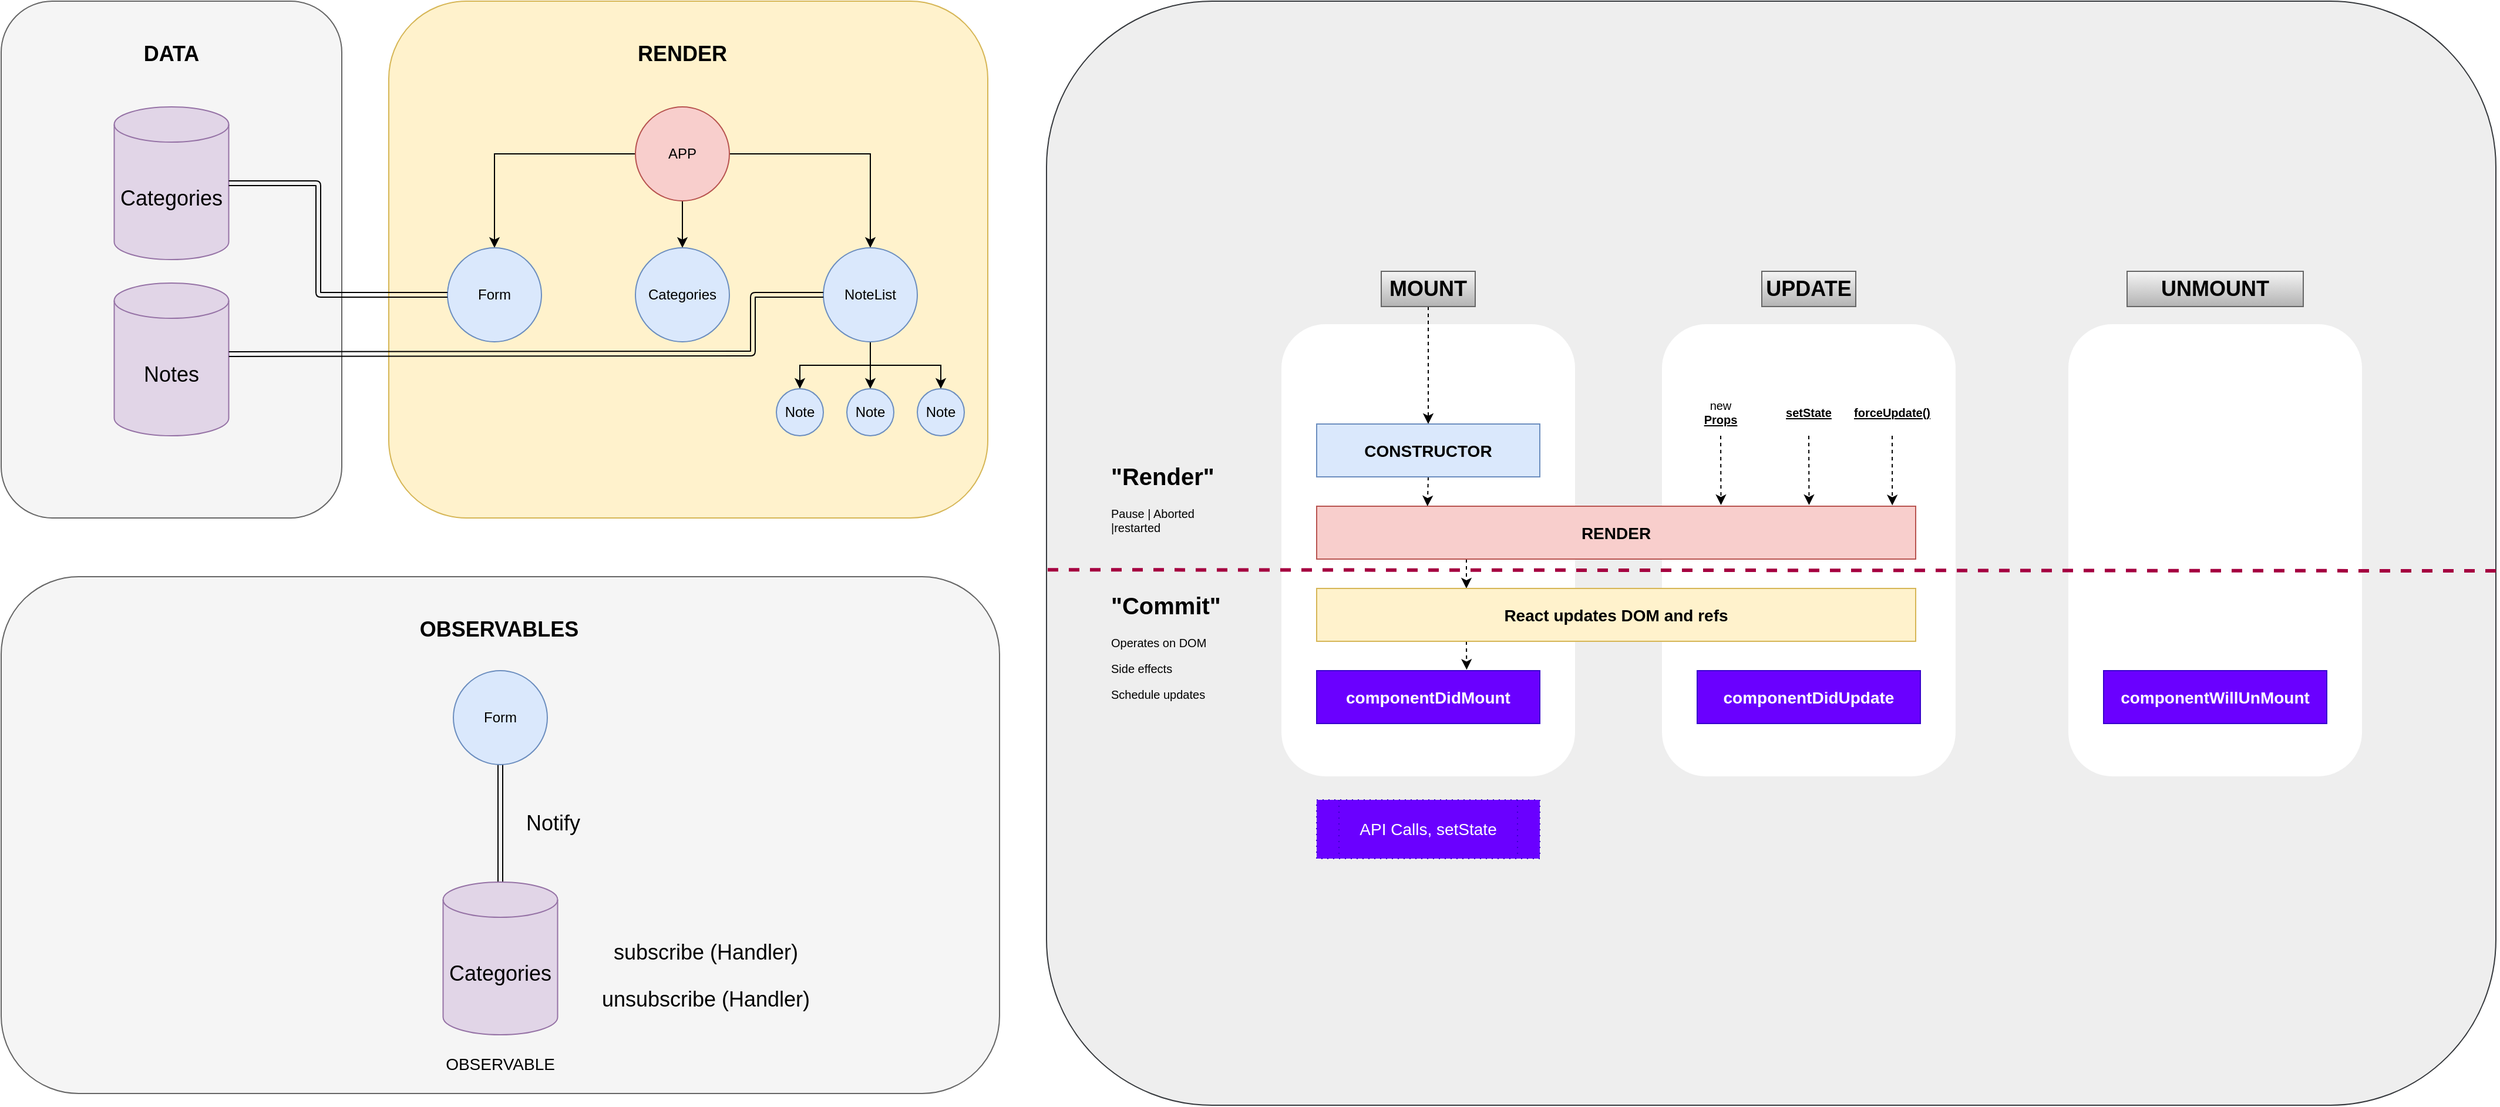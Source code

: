 <mxfile version="13.10.0" type="github"><diagram id="aiXIN0c0N0wquah2FcN-" name="Page-1"><mxGraphModel dx="3955" dy="2785" grid="1" gridSize="10" guides="1" tooltips="1" connect="1" arrows="1" fold="1" page="1" pageScale="1" pageWidth="827" pageHeight="1169" math="0" shadow="0"><root><mxCell id="0"/><mxCell id="1" parent="0"/><mxCell id="IO_KTM4Z482xf5WU_8o--70" value="" style="rounded=1;whiteSpace=wrap;html=1;shadow=0;glass=0;sketch=0;dashed=1;dashPattern=1 4;" vertex="1" parent="1"><mxGeometry x="1090" y="235" width="250" height="385" as="geometry"/></mxCell><mxCell id="IO_KTM4Z482xf5WU_8o--16" value="" style="rounded=1;whiteSpace=wrap;html=1;shadow=0;glass=0;sketch=0;fillColor=#fff2cc;strokeColor=#d6b656;" vertex="1" parent="1"><mxGeometry x="320" y="-50" width="510" height="440" as="geometry"/></mxCell><mxCell id="IO_KTM4Z482xf5WU_8o--3" value="" style="edgeStyle=orthogonalEdgeStyle;rounded=0;orthogonalLoop=1;jettySize=auto;html=1;" edge="1" parent="1" source="IO_KTM4Z482xf5WU_8o--1" target="IO_KTM4Z482xf5WU_8o--2"><mxGeometry relative="1" as="geometry"/></mxCell><mxCell id="IO_KTM4Z482xf5WU_8o--5" value="" style="edgeStyle=orthogonalEdgeStyle;rounded=0;orthogonalLoop=1;jettySize=auto;html=1;" edge="1" parent="1" source="IO_KTM4Z482xf5WU_8o--1" target="IO_KTM4Z482xf5WU_8o--4"><mxGeometry relative="1" as="geometry"/></mxCell><mxCell id="IO_KTM4Z482xf5WU_8o--7" value="" style="edgeStyle=orthogonalEdgeStyle;rounded=0;orthogonalLoop=1;jettySize=auto;html=1;exitX=1;exitY=0.5;exitDx=0;exitDy=0;" edge="1" parent="1" source="IO_KTM4Z482xf5WU_8o--1" target="IO_KTM4Z482xf5WU_8o--6"><mxGeometry relative="1" as="geometry"><mxPoint x="630" y="79" as="sourcePoint"/></mxGeometry></mxCell><mxCell id="IO_KTM4Z482xf5WU_8o--1" value="APP" style="ellipse;whiteSpace=wrap;html=1;aspect=fixed;rounded=0;shadow=0;glass=0;sketch=0;fillColor=#f8cecc;strokeColor=#b85450;" vertex="1" parent="1"><mxGeometry x="530" y="40" width="80" height="80" as="geometry"/></mxCell><mxCell id="IO_KTM4Z482xf5WU_8o--2" value="Form" style="ellipse;whiteSpace=wrap;html=1;aspect=fixed;rounded=0;shadow=0;glass=0;sketch=0;fillColor=#dae8fc;strokeColor=#6c8ebf;" vertex="1" parent="1"><mxGeometry x="370" y="160" width="80" height="80" as="geometry"/></mxCell><mxCell id="IO_KTM4Z482xf5WU_8o--4" value="Categories" style="ellipse;whiteSpace=wrap;html=1;aspect=fixed;rounded=0;shadow=0;glass=0;sketch=0;fillColor=#dae8fc;strokeColor=#6c8ebf;" vertex="1" parent="1"><mxGeometry x="530" y="160" width="80" height="80" as="geometry"/></mxCell><mxCell id="IO_KTM4Z482xf5WU_8o--9" value="" style="edgeStyle=orthogonalEdgeStyle;rounded=0;orthogonalLoop=1;jettySize=auto;html=1;" edge="1" parent="1" source="IO_KTM4Z482xf5WU_8o--6" target="IO_KTM4Z482xf5WU_8o--8"><mxGeometry relative="1" as="geometry"/></mxCell><mxCell id="IO_KTM4Z482xf5WU_8o--13" value="" style="edgeStyle=orthogonalEdgeStyle;rounded=0;orthogonalLoop=1;jettySize=auto;html=1;" edge="1" parent="1" source="IO_KTM4Z482xf5WU_8o--6" target="IO_KTM4Z482xf5WU_8o--11"><mxGeometry relative="1" as="geometry"/></mxCell><mxCell id="IO_KTM4Z482xf5WU_8o--15" value="" style="edgeStyle=orthogonalEdgeStyle;rounded=0;orthogonalLoop=1;jettySize=auto;html=1;entryX=0.5;entryY=0;entryDx=0;entryDy=0;" edge="1" parent="1" target="IO_KTM4Z482xf5WU_8o--10"><mxGeometry relative="1" as="geometry"><mxPoint x="730" y="240" as="sourcePoint"/><mxPoint x="820" y="260" as="targetPoint"/><Array as="points"><mxPoint x="730" y="260"/><mxPoint x="790" y="260"/></Array></mxGeometry></mxCell><mxCell id="IO_KTM4Z482xf5WU_8o--6" value="NoteList" style="ellipse;whiteSpace=wrap;html=1;aspect=fixed;rounded=0;shadow=0;glass=0;sketch=0;fillColor=#dae8fc;strokeColor=#6c8ebf;" vertex="1" parent="1"><mxGeometry x="690" y="160" width="80" height="80" as="geometry"/></mxCell><mxCell id="IO_KTM4Z482xf5WU_8o--8" value="Note" style="ellipse;whiteSpace=wrap;html=1;aspect=fixed;rounded=0;shadow=0;glass=0;sketch=0;fillColor=#dae8fc;strokeColor=#6c8ebf;" vertex="1" parent="1"><mxGeometry x="650" y="280" width="40" height="40" as="geometry"/></mxCell><mxCell id="IO_KTM4Z482xf5WU_8o--10" value="Note" style="ellipse;whiteSpace=wrap;html=1;aspect=fixed;rounded=0;shadow=0;glass=0;sketch=0;fillColor=#dae8fc;strokeColor=#6c8ebf;" vertex="1" parent="1"><mxGeometry x="770" y="280" width="40" height="40" as="geometry"/></mxCell><mxCell id="IO_KTM4Z482xf5WU_8o--11" value="Note" style="ellipse;whiteSpace=wrap;html=1;aspect=fixed;rounded=0;shadow=0;glass=0;sketch=0;fillColor=#dae8fc;strokeColor=#6c8ebf;" vertex="1" parent="1"><mxGeometry x="710" y="280" width="40" height="40" as="geometry"/></mxCell><mxCell id="IO_KTM4Z482xf5WU_8o--18" value="RENDER" style="text;html=1;strokeColor=none;fillColor=none;align=center;verticalAlign=middle;whiteSpace=wrap;rounded=0;shadow=0;glass=0;sketch=0;fontStyle=1;fontSize=18;" vertex="1" parent="1"><mxGeometry x="530" y="-20" width="80" height="30" as="geometry"/></mxCell><mxCell id="IO_KTM4Z482xf5WU_8o--19" value="" style="rounded=1;whiteSpace=wrap;html=1;shadow=0;glass=0;sketch=0;fillColor=#f5f5f5;strokeColor=#666666;fontColor=#333333;" vertex="1" parent="1"><mxGeometry x="-10" y="-50" width="290" height="440" as="geometry"/></mxCell><mxCell id="IO_KTM4Z482xf5WU_8o--20" value="DATA" style="text;html=1;strokeColor=none;fillColor=none;align=center;verticalAlign=middle;whiteSpace=wrap;rounded=0;shadow=0;glass=0;sketch=0;fontStyle=1;fontSize=18;" vertex="1" parent="1"><mxGeometry x="95" y="-20" width="80" height="30" as="geometry"/></mxCell><mxCell id="IO_KTM4Z482xf5WU_8o--25" value="Notes" style="shape=cylinder3;whiteSpace=wrap;html=1;boundedLbl=1;backgroundOutline=1;size=15;rounded=0;shadow=0;glass=0;sketch=0;fontSize=18;fillColor=#e1d5e7;strokeColor=#9673a6;" vertex="1" parent="1"><mxGeometry x="86.25" y="190" width="97.5" height="130" as="geometry"/></mxCell><mxCell id="IO_KTM4Z482xf5WU_8o--26" value="Categories" style="shape=cylinder3;whiteSpace=wrap;html=1;boundedLbl=1;backgroundOutline=1;size=15;rounded=0;shadow=0;glass=0;sketch=0;fontSize=18;fillColor=#e1d5e7;strokeColor=#9673a6;" vertex="1" parent="1"><mxGeometry x="86.25" y="40" width="97.5" height="130" as="geometry"/></mxCell><mxCell id="IO_KTM4Z482xf5WU_8o--27" value="" style="endArrow=classic;html=1;fontSize=18;exitX=1;exitY=0.5;exitDx=0;exitDy=0;exitPerimeter=0;entryX=0;entryY=0.5;entryDx=0;entryDy=0;shape=link;" edge="1" parent="1" source="IO_KTM4Z482xf5WU_8o--26" target="IO_KTM4Z482xf5WU_8o--2"><mxGeometry width="50" height="50" relative="1" as="geometry"><mxPoint x="270" y="260" as="sourcePoint"/><mxPoint x="320" y="210" as="targetPoint"/><Array as="points"><mxPoint x="260" y="105"/><mxPoint x="260" y="200"/></Array></mxGeometry></mxCell><mxCell id="IO_KTM4Z482xf5WU_8o--29" value="" style="endArrow=classic;html=1;fontSize=18;shape=link;exitX=1.001;exitY=0.465;exitDx=0;exitDy=0;exitPerimeter=0;" edge="1" parent="1" source="IO_KTM4Z482xf5WU_8o--25" target="IO_KTM4Z482xf5WU_8o--6"><mxGeometry width="50" height="50" relative="1" as="geometry"><mxPoint x="320" y="320" as="sourcePoint"/><mxPoint x="370" y="270" as="targetPoint"/><Array as="points"><mxPoint x="630" y="250"/><mxPoint x="630" y="200"/></Array></mxGeometry></mxCell><mxCell id="IO_KTM4Z482xf5WU_8o--30" value="" style="rounded=1;whiteSpace=wrap;html=1;shadow=0;glass=0;sketch=0;fillColor=#f5f5f5;strokeColor=#666666;fontColor=#333333;" vertex="1" parent="1"><mxGeometry x="-10" y="440" width="850" height="440" as="geometry"/></mxCell><mxCell id="IO_KTM4Z482xf5WU_8o--31" value="OBSERVABLES" style="text;html=1;strokeColor=none;fillColor=none;align=center;verticalAlign=middle;whiteSpace=wrap;rounded=0;shadow=0;glass=0;sketch=0;fontStyle=1;fontSize=18;" vertex="1" parent="1"><mxGeometry x="374" y="470" width="80" height="30" as="geometry"/></mxCell><mxCell id="IO_KTM4Z482xf5WU_8o--36" style="shape=link;rounded=0;orthogonalLoop=1;jettySize=auto;html=1;exitX=0.5;exitY=0;exitDx=0;exitDy=0;exitPerimeter=0;fontSize=18;" edge="1" parent="1" source="IO_KTM4Z482xf5WU_8o--32" target="IO_KTM4Z482xf5WU_8o--33"><mxGeometry relative="1" as="geometry"/></mxCell><mxCell id="IO_KTM4Z482xf5WU_8o--32" value="Categories" style="shape=cylinder3;whiteSpace=wrap;html=1;boundedLbl=1;backgroundOutline=1;size=15;rounded=0;shadow=0;glass=0;sketch=0;fontSize=18;fillColor=#e1d5e7;strokeColor=#9673a6;" vertex="1" parent="1"><mxGeometry x="366.25" y="700" width="97.5" height="130" as="geometry"/></mxCell><mxCell id="IO_KTM4Z482xf5WU_8o--33" value="Form" style="ellipse;whiteSpace=wrap;html=1;aspect=fixed;rounded=0;shadow=0;glass=0;sketch=0;fillColor=#dae8fc;strokeColor=#6c8ebf;" vertex="1" parent="1"><mxGeometry x="375" y="520" width="80" height="80" as="geometry"/></mxCell><mxCell id="IO_KTM4Z482xf5WU_8o--38" value="unsubscribe (Handler)" style="text;html=1;strokeColor=none;fillColor=none;align=center;verticalAlign=middle;whiteSpace=wrap;rounded=0;shadow=0;glass=0;sketch=0;fontSize=18;" vertex="1" parent="1"><mxGeometry x="480" y="790" width="220" height="20" as="geometry"/></mxCell><mxCell id="IO_KTM4Z482xf5WU_8o--41" value="subscribe (Handler)" style="text;html=1;strokeColor=none;fillColor=none;align=center;verticalAlign=middle;whiteSpace=wrap;rounded=0;shadow=0;glass=0;sketch=0;fontSize=18;" vertex="1" parent="1"><mxGeometry x="480" y="750" width="220" height="20" as="geometry"/></mxCell><mxCell id="IO_KTM4Z482xf5WU_8o--42" value="Notify" style="text;html=1;strokeColor=none;fillColor=none;align=center;verticalAlign=middle;whiteSpace=wrap;rounded=0;shadow=0;glass=0;sketch=0;fontSize=18;" vertex="1" parent="1"><mxGeometry x="430" y="640" width="60" height="20" as="geometry"/></mxCell><mxCell id="IO_KTM4Z482xf5WU_8o--43" value="OBSERVABLE" style="text;html=1;strokeColor=none;fillColor=none;align=center;verticalAlign=middle;whiteSpace=wrap;rounded=0;shadow=0;glass=0;sketch=0;fontStyle=0;fontSize=14;" vertex="1" parent="1"><mxGeometry x="375" y="840" width="80" height="30" as="geometry"/></mxCell><mxCell id="IO_KTM4Z482xf5WU_8o--44" value="" style="rounded=1;whiteSpace=wrap;html=1;shadow=0;glass=0;sketch=0;fillColor=#eeeeee;strokeColor=#36393d;" vertex="1" parent="1"><mxGeometry x="880" y="-50" width="1234" height="940" as="geometry"/></mxCell><mxCell id="IO_KTM4Z482xf5WU_8o--45" value="" style="rounded=1;whiteSpace=wrap;html=1;shadow=0;glass=0;sketch=0;dashed=1;dashPattern=1 4;strokeColor=none;" vertex="1" parent="1"><mxGeometry x="1080" y="225" width="250" height="385" as="geometry"/></mxCell><mxCell id="IO_KTM4Z482xf5WU_8o--66" style="edgeStyle=none;rounded=0;orthogonalLoop=1;jettySize=auto;html=1;exitX=0.5;exitY=1;exitDx=0;exitDy=0;fontSize=10;dashed=1;" edge="1" parent="1" source="IO_KTM4Z482xf5WU_8o--46" target="IO_KTM4Z482xf5WU_8o--53"><mxGeometry relative="1" as="geometry"/></mxCell><mxCell id="IO_KTM4Z482xf5WU_8o--46" value="MOUNT" style="text;html=1;align=center;verticalAlign=middle;whiteSpace=wrap;rounded=0;shadow=0;glass=0;sketch=0;fontStyle=1;fontSize=18;fillColor=#f5f5f5;strokeColor=#666666;gradientColor=#b3b3b3;" vertex="1" parent="1"><mxGeometry x="1165" y="180" width="80" height="30" as="geometry"/></mxCell><mxCell id="IO_KTM4Z482xf5WU_8o--48" value="" style="rounded=1;whiteSpace=wrap;html=1;shadow=0;glass=0;sketch=0;dashed=1;dashPattern=1 4;strokeColor=none;" vertex="1" parent="1"><mxGeometry x="1404" y="225" width="250" height="385" as="geometry"/></mxCell><mxCell id="IO_KTM4Z482xf5WU_8o--49" value="UPDATE" style="text;html=1;fillColor=#f5f5f5;align=center;verticalAlign=middle;whiteSpace=wrap;rounded=0;shadow=0;glass=0;sketch=0;fontStyle=1;fontSize=18;strokeColor=#666666;gradientColor=#b3b3b3;" vertex="1" parent="1"><mxGeometry x="1489" y="180" width="80" height="30" as="geometry"/></mxCell><mxCell id="IO_KTM4Z482xf5WU_8o--50" value="" style="rounded=1;whiteSpace=wrap;html=1;shadow=0;glass=0;sketch=0;dashed=1;dashPattern=1 4;strokeColor=none;" vertex="1" parent="1"><mxGeometry x="1750" y="225" width="250" height="385" as="geometry"/></mxCell><mxCell id="IO_KTM4Z482xf5WU_8o--51" value="UNMOUNT" style="text;html=1;fillColor=#f5f5f5;align=center;verticalAlign=middle;whiteSpace=wrap;rounded=0;shadow=0;glass=0;sketch=0;fontStyle=1;fontSize=18;strokeColor=#666666;gradientColor=#b3b3b3;" vertex="1" parent="1"><mxGeometry x="1800" y="180" width="150" height="30" as="geometry"/></mxCell><mxCell id="IO_KTM4Z482xf5WU_8o--68" style="edgeStyle=none;rounded=0;orthogonalLoop=1;jettySize=auto;html=1;exitX=0.25;exitY=1;exitDx=0;exitDy=0;entryX=0.25;entryY=0;entryDx=0;entryDy=0;dashed=1;strokeColor=#000000;fontSize=10;" edge="1" parent="1" source="IO_KTM4Z482xf5WU_8o--52" target="IO_KTM4Z482xf5WU_8o--54"><mxGeometry relative="1" as="geometry"/></mxCell><mxCell id="IO_KTM4Z482xf5WU_8o--52" value="RENDER" style="rounded=0;whiteSpace=wrap;html=1;shadow=0;glass=0;sketch=0;fontSize=14;fillColor=#f8cecc;strokeColor=#b85450;fontStyle=1" vertex="1" parent="1"><mxGeometry x="1110" y="380" width="510" height="45" as="geometry"/></mxCell><mxCell id="IO_KTM4Z482xf5WU_8o--67" style="edgeStyle=none;rounded=0;orthogonalLoop=1;jettySize=auto;html=1;exitX=0.5;exitY=1;exitDx=0;exitDy=0;entryX=0.185;entryY=0;entryDx=0;entryDy=0;entryPerimeter=0;dashed=1;strokeColor=#000000;fontSize=10;" edge="1" parent="1" source="IO_KTM4Z482xf5WU_8o--53" target="IO_KTM4Z482xf5WU_8o--52"><mxGeometry relative="1" as="geometry"/></mxCell><mxCell id="IO_KTM4Z482xf5WU_8o--53" value="CONSTRUCTOR" style="rounded=0;whiteSpace=wrap;html=1;shadow=0;glass=0;sketch=0;fontSize=14;fillColor=#dae8fc;strokeColor=#6c8ebf;fontStyle=1" vertex="1" parent="1"><mxGeometry x="1110" y="310" width="190" height="45" as="geometry"/></mxCell><mxCell id="IO_KTM4Z482xf5WU_8o--69" style="edgeStyle=none;rounded=0;orthogonalLoop=1;jettySize=auto;html=1;exitX=0.25;exitY=1;exitDx=0;exitDy=0;entryX=0.672;entryY=-0.018;entryDx=0;entryDy=0;entryPerimeter=0;dashed=1;strokeColor=#000000;fontSize=10;" edge="1" parent="1" source="IO_KTM4Z482xf5WU_8o--54" target="IO_KTM4Z482xf5WU_8o--55"><mxGeometry relative="1" as="geometry"/></mxCell><mxCell id="IO_KTM4Z482xf5WU_8o--54" value="React updates DOM and refs" style="rounded=0;whiteSpace=wrap;html=1;shadow=0;glass=0;sketch=0;fontSize=14;fillColor=#fff2cc;strokeColor=#d6b656;fontStyle=1" vertex="1" parent="1"><mxGeometry x="1110" y="450" width="510" height="45" as="geometry"/></mxCell><mxCell id="IO_KTM4Z482xf5WU_8o--55" value="componentDidMount" style="rounded=0;whiteSpace=wrap;html=1;shadow=0;glass=0;sketch=0;fontSize=14;fontStyle=1;fillColor=#6a00ff;strokeColor=#3700CC;fontColor=#ffffff;" vertex="1" parent="1"><mxGeometry x="1110" y="520" width="190" height="45" as="geometry"/></mxCell><mxCell id="IO_KTM4Z482xf5WU_8o--56" value="componentDidUpdate" style="rounded=0;whiteSpace=wrap;html=1;shadow=0;glass=0;sketch=0;fontSize=14;fontStyle=1;fillColor=#6a00ff;strokeColor=#3700CC;fontColor=#ffffff;" vertex="1" parent="1"><mxGeometry x="1434" y="520" width="190" height="45" as="geometry"/></mxCell><mxCell id="IO_KTM4Z482xf5WU_8o--57" value="componentWillUnMount" style="rounded=0;whiteSpace=wrap;html=1;shadow=0;glass=0;sketch=0;fontSize=14;fontStyle=1;fillColor=#6a00ff;strokeColor=#3700CC;fontColor=#ffffff;" vertex="1" parent="1"><mxGeometry x="1780" y="520" width="190" height="45" as="geometry"/></mxCell><mxCell id="IO_KTM4Z482xf5WU_8o--60" style="edgeStyle=none;rounded=0;orthogonalLoop=1;jettySize=auto;html=1;exitX=0.5;exitY=1;exitDx=0;exitDy=0;entryX=0.675;entryY=-0.022;entryDx=0;entryDy=0;entryPerimeter=0;fontSize=14;dashed=1;" edge="1" parent="1" source="IO_KTM4Z482xf5WU_8o--59" target="IO_KTM4Z482xf5WU_8o--52"><mxGeometry relative="1" as="geometry"/></mxCell><mxCell id="IO_KTM4Z482xf5WU_8o--59" value="&lt;div style=&quot;font-size: 10px;&quot;&gt;new&lt;br style=&quot;font-size: 10px;&quot;&gt;&lt;/div&gt;&lt;div style=&quot;font-size: 10px;&quot;&gt;&lt;u style=&quot;font-size: 10px;&quot;&gt;&lt;b style=&quot;font-size: 10px;&quot;&gt;Props&lt;/b&gt;&lt;/u&gt;&lt;/div&gt;" style="text;html=1;strokeColor=none;fillColor=none;align=center;verticalAlign=middle;whiteSpace=wrap;rounded=0;shadow=0;glass=0;sketch=0;fontSize=10;" vertex="1" parent="1"><mxGeometry x="1434" y="280" width="40" height="40" as="geometry"/></mxCell><mxCell id="IO_KTM4Z482xf5WU_8o--61" value="setState" style="text;html=1;strokeColor=none;fillColor=none;align=center;verticalAlign=middle;whiteSpace=wrap;rounded=0;shadow=0;glass=0;sketch=0;fontSize=10;fontStyle=5" vertex="1" parent="1"><mxGeometry x="1509" y="280" width="40" height="40" as="geometry"/></mxCell><mxCell id="IO_KTM4Z482xf5WU_8o--62" style="edgeStyle=none;rounded=0;orthogonalLoop=1;jettySize=auto;html=1;exitX=0.5;exitY=1;exitDx=0;exitDy=0;entryX=0.675;entryY=-0.022;entryDx=0;entryDy=0;entryPerimeter=0;fontSize=14;dashed=1;" edge="1" source="IO_KTM4Z482xf5WU_8o--61" parent="1"><mxGeometry relative="1" as="geometry"><mxPoint x="1529.25" y="379.01" as="targetPoint"/></mxGeometry></mxCell><mxCell id="IO_KTM4Z482xf5WU_8o--65" style="edgeStyle=none;rounded=0;orthogonalLoop=1;jettySize=auto;html=1;exitX=0.5;exitY=1;exitDx=0;exitDy=0;entryX=0.961;entryY=-0.016;entryDx=0;entryDy=0;entryPerimeter=0;fontSize=12;dashed=1;" edge="1" parent="1" source="IO_KTM4Z482xf5WU_8o--63" target="IO_KTM4Z482xf5WU_8o--52"><mxGeometry relative="1" as="geometry"/></mxCell><mxCell id="IO_KTM4Z482xf5WU_8o--63" value="forceUpdate()" style="text;html=1;strokeColor=none;fillColor=none;align=center;verticalAlign=middle;whiteSpace=wrap;rounded=0;shadow=0;glass=0;sketch=0;fontSize=10;fontStyle=5" vertex="1" parent="1"><mxGeometry x="1580" y="280" width="40" height="40" as="geometry"/></mxCell><mxCell id="IO_KTM4Z482xf5WU_8o--72" value="" style="endArrow=none;html=1;strokeColor=#A50040;fontSize=10;fillColor=#d80073;dashed=1;entryX=0;entryY=0.515;entryDx=0;entryDy=0;entryPerimeter=0;exitX=1;exitY=0.516;exitDx=0;exitDy=0;exitPerimeter=0;strokeWidth=3;" edge="1" parent="1" source="IO_KTM4Z482xf5WU_8o--44" target="IO_KTM4Z482xf5WU_8o--44"><mxGeometry width="50" height="50" relative="1" as="geometry"><mxPoint x="2001" y="435" as="sourcePoint"/><mxPoint x="876" y="434" as="targetPoint"/></mxGeometry></mxCell><mxCell id="IO_KTM4Z482xf5WU_8o--73" value="&lt;h1&gt;&quot;Commit&quot;&lt;br&gt;&lt;/h1&gt;&lt;p&gt;Operates on DOM&lt;/p&gt;&lt;p&gt;Side effects&lt;/p&gt;&lt;p&gt;Schedule updates&lt;br&gt;&lt;/p&gt;" style="text;html=1;strokeColor=none;fillColor=none;spacing=5;spacingTop=-20;whiteSpace=wrap;overflow=hidden;rounded=0;shadow=0;glass=0;dashed=1;dashPattern=1 4;sketch=0;fontSize=10;" vertex="1" parent="1"><mxGeometry x="930" y="450" width="110" height="115" as="geometry"/></mxCell><mxCell id="IO_KTM4Z482xf5WU_8o--74" value="&lt;h1&gt;&quot;Render&quot;&lt;br&gt;&lt;/h1&gt;Pause | Aborted |restarted" style="text;html=1;strokeColor=none;fillColor=none;spacing=5;spacingTop=-20;whiteSpace=wrap;overflow=hidden;rounded=0;shadow=0;glass=0;dashed=1;dashPattern=1 4;sketch=0;fontSize=10;" vertex="1" parent="1"><mxGeometry x="930" y="340" width="110" height="65" as="geometry"/></mxCell><mxCell id="IO_KTM4Z482xf5WU_8o--77" value="&lt;font style=&quot;font-size: 14px&quot;&gt;API Calls, setState&lt;br&gt;&lt;/font&gt;" style="shape=process;whiteSpace=wrap;html=1;backgroundOutline=1;rounded=0;shadow=0;glass=0;dashed=1;dashPattern=1 4;sketch=0;fontSize=10;fillColor=#6a00ff;strokeColor=#3700CC;fontColor=#ffffff;" vertex="1" parent="1"><mxGeometry x="1110" y="630" width="190" height="50" as="geometry"/></mxCell></root></mxGraphModel></diagram></mxfile>